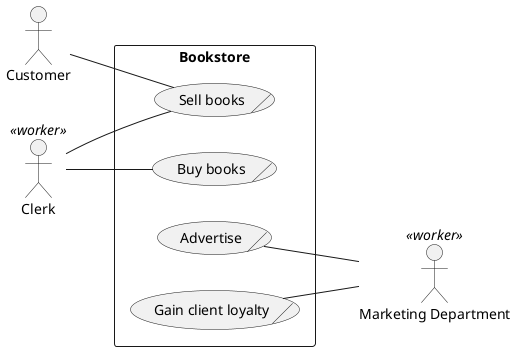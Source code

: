 @startuml

	' top to bottom direction
	left to right direction
	skinparam packageStyle rectangle
	package Bookstore {
		(Buy books)/ as bb
		(Sell books)/ as sb
		(Advertise)/ as ad
		(Gain client loyalty)/ as gl
	}
	
	actor Customer as c
	actor Clerk <<worker>> as w
	:Marketing Department: as m <<worker>>
	
	package Bookstore {

	}
	w -- (bb)
	w -- (sb)
	c -- (sb)
	(ad) -- m
	(gl) -- m
@enduml